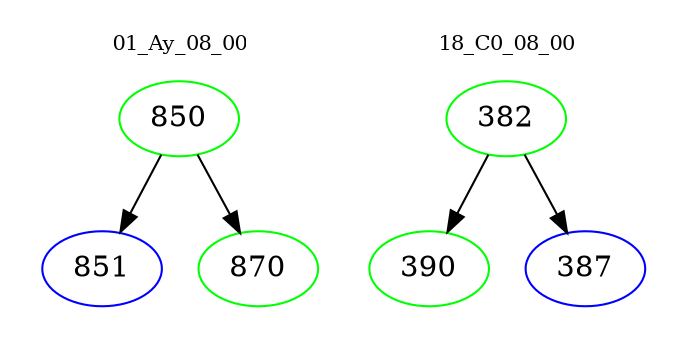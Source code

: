 digraph{
subgraph cluster_0 {
color = white
label = "01_Ay_08_00";
fontsize=10;
T0_850 [label="850", color="green"]
T0_850 -> T0_851 [color="black"]
T0_851 [label="851", color="blue"]
T0_850 -> T0_870 [color="black"]
T0_870 [label="870", color="green"]
}
subgraph cluster_1 {
color = white
label = "18_C0_08_00";
fontsize=10;
T1_382 [label="382", color="green"]
T1_382 -> T1_390 [color="black"]
T1_390 [label="390", color="green"]
T1_382 -> T1_387 [color="black"]
T1_387 [label="387", color="blue"]
}
}
